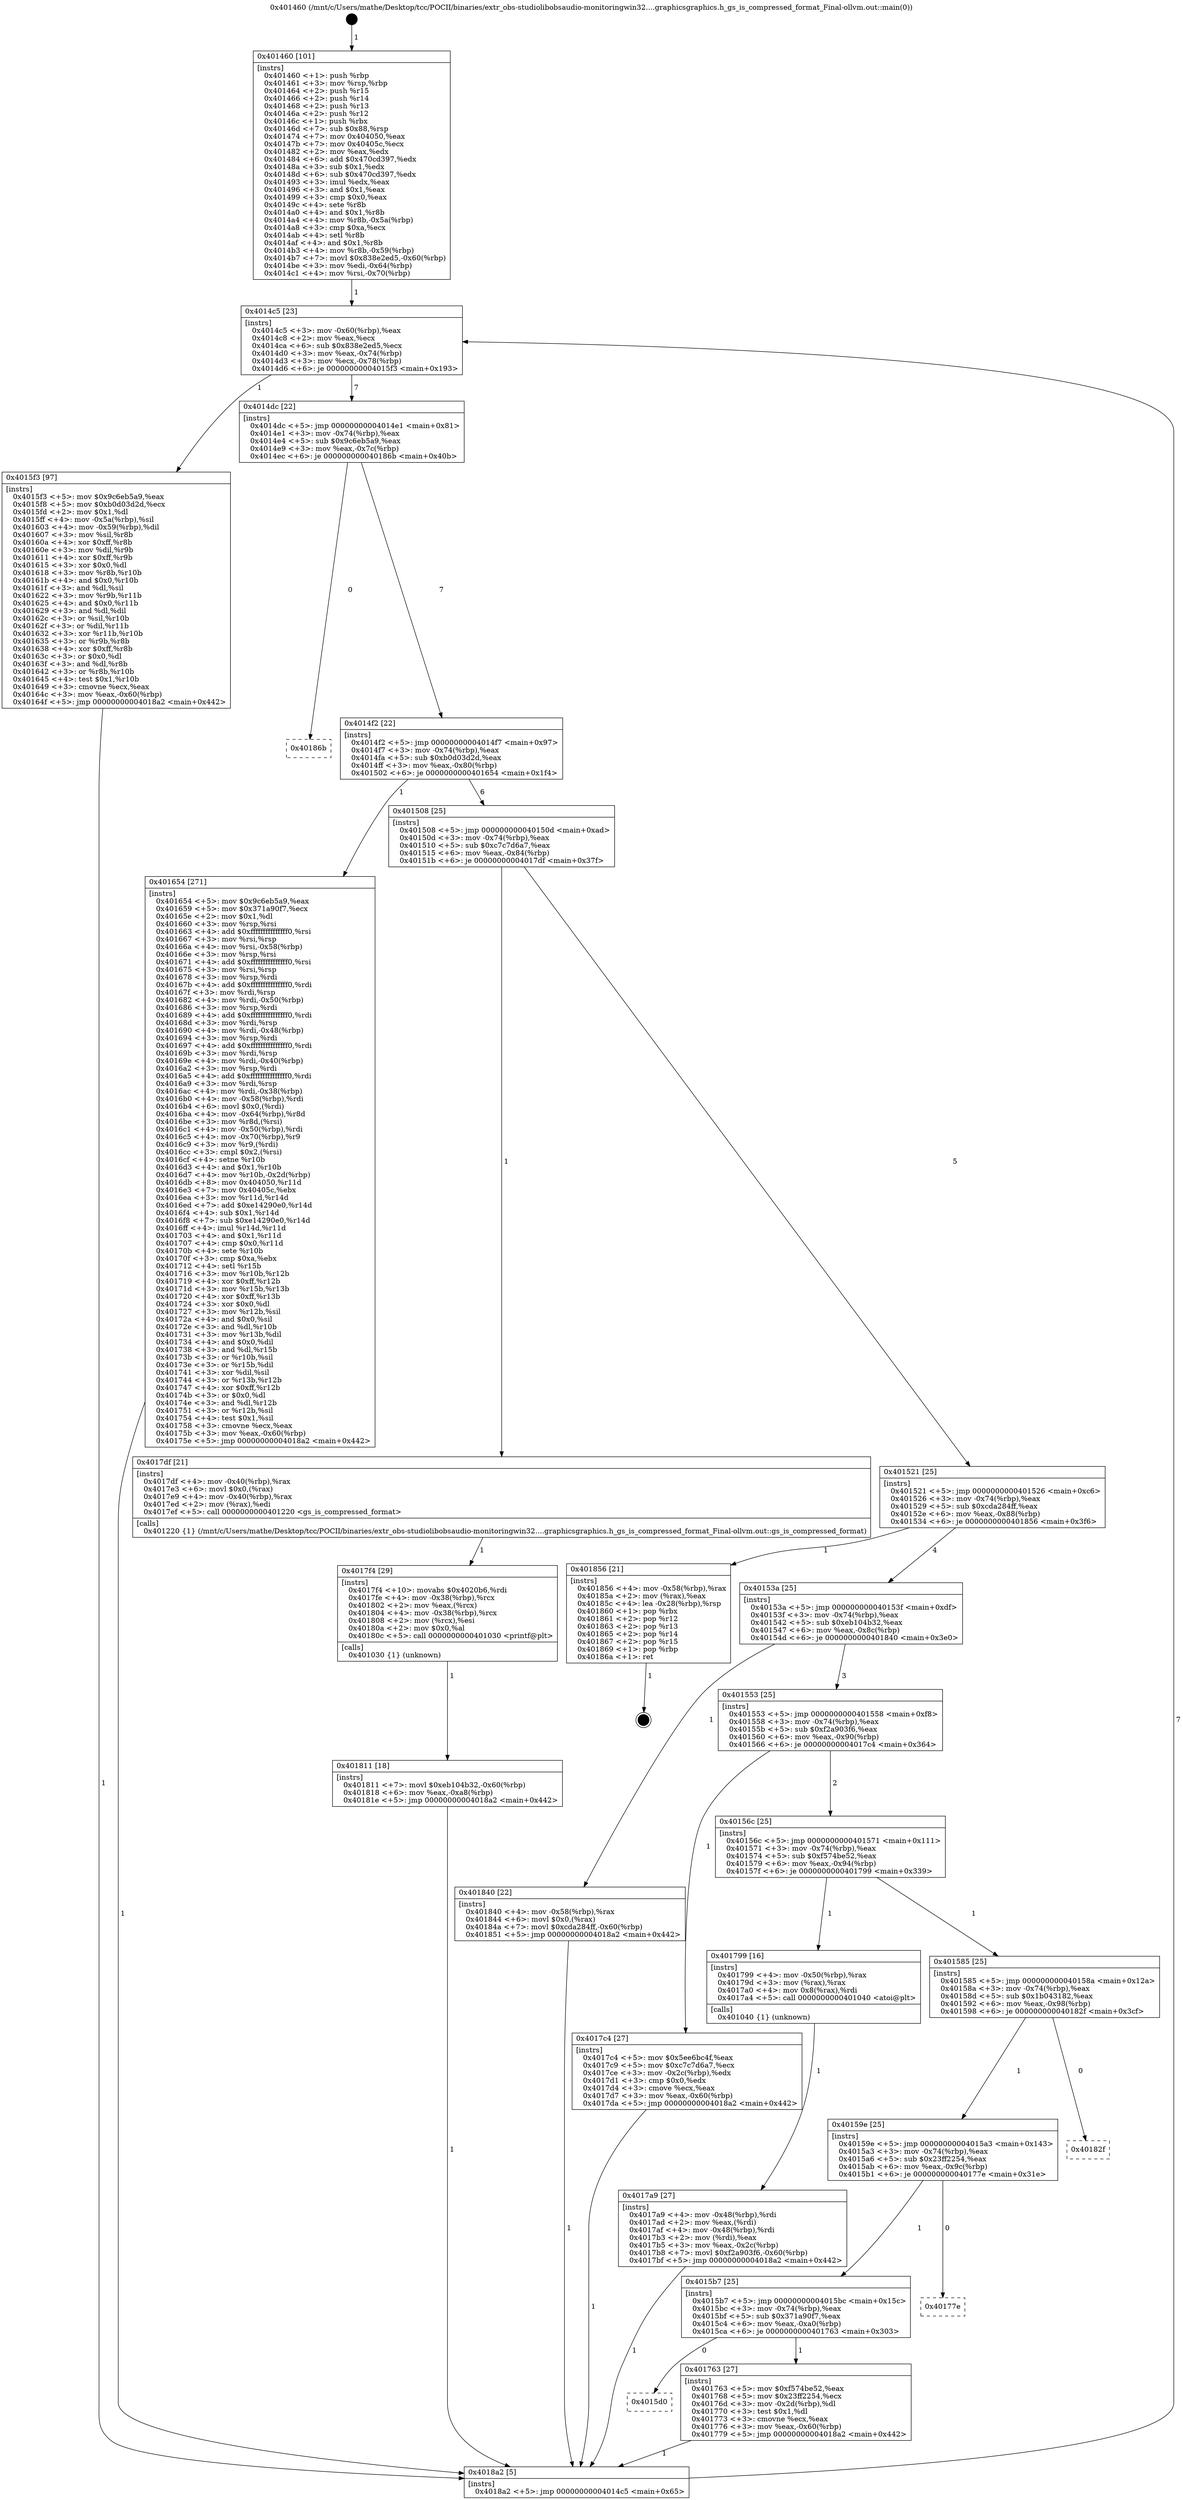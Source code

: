 digraph "0x401460" {
  label = "0x401460 (/mnt/c/Users/mathe/Desktop/tcc/POCII/binaries/extr_obs-studiolibobsaudio-monitoringwin32....graphicsgraphics.h_gs_is_compressed_format_Final-ollvm.out::main(0))"
  labelloc = "t"
  node[shape=record]

  Entry [label="",width=0.3,height=0.3,shape=circle,fillcolor=black,style=filled]
  "0x4014c5" [label="{
     0x4014c5 [23]\l
     | [instrs]\l
     &nbsp;&nbsp;0x4014c5 \<+3\>: mov -0x60(%rbp),%eax\l
     &nbsp;&nbsp;0x4014c8 \<+2\>: mov %eax,%ecx\l
     &nbsp;&nbsp;0x4014ca \<+6\>: sub $0x838e2ed5,%ecx\l
     &nbsp;&nbsp;0x4014d0 \<+3\>: mov %eax,-0x74(%rbp)\l
     &nbsp;&nbsp;0x4014d3 \<+3\>: mov %ecx,-0x78(%rbp)\l
     &nbsp;&nbsp;0x4014d6 \<+6\>: je 00000000004015f3 \<main+0x193\>\l
  }"]
  "0x4015f3" [label="{
     0x4015f3 [97]\l
     | [instrs]\l
     &nbsp;&nbsp;0x4015f3 \<+5\>: mov $0x9c6eb5a9,%eax\l
     &nbsp;&nbsp;0x4015f8 \<+5\>: mov $0xb0d03d2d,%ecx\l
     &nbsp;&nbsp;0x4015fd \<+2\>: mov $0x1,%dl\l
     &nbsp;&nbsp;0x4015ff \<+4\>: mov -0x5a(%rbp),%sil\l
     &nbsp;&nbsp;0x401603 \<+4\>: mov -0x59(%rbp),%dil\l
     &nbsp;&nbsp;0x401607 \<+3\>: mov %sil,%r8b\l
     &nbsp;&nbsp;0x40160a \<+4\>: xor $0xff,%r8b\l
     &nbsp;&nbsp;0x40160e \<+3\>: mov %dil,%r9b\l
     &nbsp;&nbsp;0x401611 \<+4\>: xor $0xff,%r9b\l
     &nbsp;&nbsp;0x401615 \<+3\>: xor $0x0,%dl\l
     &nbsp;&nbsp;0x401618 \<+3\>: mov %r8b,%r10b\l
     &nbsp;&nbsp;0x40161b \<+4\>: and $0x0,%r10b\l
     &nbsp;&nbsp;0x40161f \<+3\>: and %dl,%sil\l
     &nbsp;&nbsp;0x401622 \<+3\>: mov %r9b,%r11b\l
     &nbsp;&nbsp;0x401625 \<+4\>: and $0x0,%r11b\l
     &nbsp;&nbsp;0x401629 \<+3\>: and %dl,%dil\l
     &nbsp;&nbsp;0x40162c \<+3\>: or %sil,%r10b\l
     &nbsp;&nbsp;0x40162f \<+3\>: or %dil,%r11b\l
     &nbsp;&nbsp;0x401632 \<+3\>: xor %r11b,%r10b\l
     &nbsp;&nbsp;0x401635 \<+3\>: or %r9b,%r8b\l
     &nbsp;&nbsp;0x401638 \<+4\>: xor $0xff,%r8b\l
     &nbsp;&nbsp;0x40163c \<+3\>: or $0x0,%dl\l
     &nbsp;&nbsp;0x40163f \<+3\>: and %dl,%r8b\l
     &nbsp;&nbsp;0x401642 \<+3\>: or %r8b,%r10b\l
     &nbsp;&nbsp;0x401645 \<+4\>: test $0x1,%r10b\l
     &nbsp;&nbsp;0x401649 \<+3\>: cmovne %ecx,%eax\l
     &nbsp;&nbsp;0x40164c \<+3\>: mov %eax,-0x60(%rbp)\l
     &nbsp;&nbsp;0x40164f \<+5\>: jmp 00000000004018a2 \<main+0x442\>\l
  }"]
  "0x4014dc" [label="{
     0x4014dc [22]\l
     | [instrs]\l
     &nbsp;&nbsp;0x4014dc \<+5\>: jmp 00000000004014e1 \<main+0x81\>\l
     &nbsp;&nbsp;0x4014e1 \<+3\>: mov -0x74(%rbp),%eax\l
     &nbsp;&nbsp;0x4014e4 \<+5\>: sub $0x9c6eb5a9,%eax\l
     &nbsp;&nbsp;0x4014e9 \<+3\>: mov %eax,-0x7c(%rbp)\l
     &nbsp;&nbsp;0x4014ec \<+6\>: je 000000000040186b \<main+0x40b\>\l
  }"]
  "0x4018a2" [label="{
     0x4018a2 [5]\l
     | [instrs]\l
     &nbsp;&nbsp;0x4018a2 \<+5\>: jmp 00000000004014c5 \<main+0x65\>\l
  }"]
  "0x401460" [label="{
     0x401460 [101]\l
     | [instrs]\l
     &nbsp;&nbsp;0x401460 \<+1\>: push %rbp\l
     &nbsp;&nbsp;0x401461 \<+3\>: mov %rsp,%rbp\l
     &nbsp;&nbsp;0x401464 \<+2\>: push %r15\l
     &nbsp;&nbsp;0x401466 \<+2\>: push %r14\l
     &nbsp;&nbsp;0x401468 \<+2\>: push %r13\l
     &nbsp;&nbsp;0x40146a \<+2\>: push %r12\l
     &nbsp;&nbsp;0x40146c \<+1\>: push %rbx\l
     &nbsp;&nbsp;0x40146d \<+7\>: sub $0x88,%rsp\l
     &nbsp;&nbsp;0x401474 \<+7\>: mov 0x404050,%eax\l
     &nbsp;&nbsp;0x40147b \<+7\>: mov 0x40405c,%ecx\l
     &nbsp;&nbsp;0x401482 \<+2\>: mov %eax,%edx\l
     &nbsp;&nbsp;0x401484 \<+6\>: add $0x470cd397,%edx\l
     &nbsp;&nbsp;0x40148a \<+3\>: sub $0x1,%edx\l
     &nbsp;&nbsp;0x40148d \<+6\>: sub $0x470cd397,%edx\l
     &nbsp;&nbsp;0x401493 \<+3\>: imul %edx,%eax\l
     &nbsp;&nbsp;0x401496 \<+3\>: and $0x1,%eax\l
     &nbsp;&nbsp;0x401499 \<+3\>: cmp $0x0,%eax\l
     &nbsp;&nbsp;0x40149c \<+4\>: sete %r8b\l
     &nbsp;&nbsp;0x4014a0 \<+4\>: and $0x1,%r8b\l
     &nbsp;&nbsp;0x4014a4 \<+4\>: mov %r8b,-0x5a(%rbp)\l
     &nbsp;&nbsp;0x4014a8 \<+3\>: cmp $0xa,%ecx\l
     &nbsp;&nbsp;0x4014ab \<+4\>: setl %r8b\l
     &nbsp;&nbsp;0x4014af \<+4\>: and $0x1,%r8b\l
     &nbsp;&nbsp;0x4014b3 \<+4\>: mov %r8b,-0x59(%rbp)\l
     &nbsp;&nbsp;0x4014b7 \<+7\>: movl $0x838e2ed5,-0x60(%rbp)\l
     &nbsp;&nbsp;0x4014be \<+3\>: mov %edi,-0x64(%rbp)\l
     &nbsp;&nbsp;0x4014c1 \<+4\>: mov %rsi,-0x70(%rbp)\l
  }"]
  Exit [label="",width=0.3,height=0.3,shape=circle,fillcolor=black,style=filled,peripheries=2]
  "0x40186b" [label="{
     0x40186b\l
  }", style=dashed]
  "0x4014f2" [label="{
     0x4014f2 [22]\l
     | [instrs]\l
     &nbsp;&nbsp;0x4014f2 \<+5\>: jmp 00000000004014f7 \<main+0x97\>\l
     &nbsp;&nbsp;0x4014f7 \<+3\>: mov -0x74(%rbp),%eax\l
     &nbsp;&nbsp;0x4014fa \<+5\>: sub $0xb0d03d2d,%eax\l
     &nbsp;&nbsp;0x4014ff \<+3\>: mov %eax,-0x80(%rbp)\l
     &nbsp;&nbsp;0x401502 \<+6\>: je 0000000000401654 \<main+0x1f4\>\l
  }"]
  "0x401811" [label="{
     0x401811 [18]\l
     | [instrs]\l
     &nbsp;&nbsp;0x401811 \<+7\>: movl $0xeb104b32,-0x60(%rbp)\l
     &nbsp;&nbsp;0x401818 \<+6\>: mov %eax,-0xa8(%rbp)\l
     &nbsp;&nbsp;0x40181e \<+5\>: jmp 00000000004018a2 \<main+0x442\>\l
  }"]
  "0x401654" [label="{
     0x401654 [271]\l
     | [instrs]\l
     &nbsp;&nbsp;0x401654 \<+5\>: mov $0x9c6eb5a9,%eax\l
     &nbsp;&nbsp;0x401659 \<+5\>: mov $0x371a90f7,%ecx\l
     &nbsp;&nbsp;0x40165e \<+2\>: mov $0x1,%dl\l
     &nbsp;&nbsp;0x401660 \<+3\>: mov %rsp,%rsi\l
     &nbsp;&nbsp;0x401663 \<+4\>: add $0xfffffffffffffff0,%rsi\l
     &nbsp;&nbsp;0x401667 \<+3\>: mov %rsi,%rsp\l
     &nbsp;&nbsp;0x40166a \<+4\>: mov %rsi,-0x58(%rbp)\l
     &nbsp;&nbsp;0x40166e \<+3\>: mov %rsp,%rsi\l
     &nbsp;&nbsp;0x401671 \<+4\>: add $0xfffffffffffffff0,%rsi\l
     &nbsp;&nbsp;0x401675 \<+3\>: mov %rsi,%rsp\l
     &nbsp;&nbsp;0x401678 \<+3\>: mov %rsp,%rdi\l
     &nbsp;&nbsp;0x40167b \<+4\>: add $0xfffffffffffffff0,%rdi\l
     &nbsp;&nbsp;0x40167f \<+3\>: mov %rdi,%rsp\l
     &nbsp;&nbsp;0x401682 \<+4\>: mov %rdi,-0x50(%rbp)\l
     &nbsp;&nbsp;0x401686 \<+3\>: mov %rsp,%rdi\l
     &nbsp;&nbsp;0x401689 \<+4\>: add $0xfffffffffffffff0,%rdi\l
     &nbsp;&nbsp;0x40168d \<+3\>: mov %rdi,%rsp\l
     &nbsp;&nbsp;0x401690 \<+4\>: mov %rdi,-0x48(%rbp)\l
     &nbsp;&nbsp;0x401694 \<+3\>: mov %rsp,%rdi\l
     &nbsp;&nbsp;0x401697 \<+4\>: add $0xfffffffffffffff0,%rdi\l
     &nbsp;&nbsp;0x40169b \<+3\>: mov %rdi,%rsp\l
     &nbsp;&nbsp;0x40169e \<+4\>: mov %rdi,-0x40(%rbp)\l
     &nbsp;&nbsp;0x4016a2 \<+3\>: mov %rsp,%rdi\l
     &nbsp;&nbsp;0x4016a5 \<+4\>: add $0xfffffffffffffff0,%rdi\l
     &nbsp;&nbsp;0x4016a9 \<+3\>: mov %rdi,%rsp\l
     &nbsp;&nbsp;0x4016ac \<+4\>: mov %rdi,-0x38(%rbp)\l
     &nbsp;&nbsp;0x4016b0 \<+4\>: mov -0x58(%rbp),%rdi\l
     &nbsp;&nbsp;0x4016b4 \<+6\>: movl $0x0,(%rdi)\l
     &nbsp;&nbsp;0x4016ba \<+4\>: mov -0x64(%rbp),%r8d\l
     &nbsp;&nbsp;0x4016be \<+3\>: mov %r8d,(%rsi)\l
     &nbsp;&nbsp;0x4016c1 \<+4\>: mov -0x50(%rbp),%rdi\l
     &nbsp;&nbsp;0x4016c5 \<+4\>: mov -0x70(%rbp),%r9\l
     &nbsp;&nbsp;0x4016c9 \<+3\>: mov %r9,(%rdi)\l
     &nbsp;&nbsp;0x4016cc \<+3\>: cmpl $0x2,(%rsi)\l
     &nbsp;&nbsp;0x4016cf \<+4\>: setne %r10b\l
     &nbsp;&nbsp;0x4016d3 \<+4\>: and $0x1,%r10b\l
     &nbsp;&nbsp;0x4016d7 \<+4\>: mov %r10b,-0x2d(%rbp)\l
     &nbsp;&nbsp;0x4016db \<+8\>: mov 0x404050,%r11d\l
     &nbsp;&nbsp;0x4016e3 \<+7\>: mov 0x40405c,%ebx\l
     &nbsp;&nbsp;0x4016ea \<+3\>: mov %r11d,%r14d\l
     &nbsp;&nbsp;0x4016ed \<+7\>: add $0xe14290e0,%r14d\l
     &nbsp;&nbsp;0x4016f4 \<+4\>: sub $0x1,%r14d\l
     &nbsp;&nbsp;0x4016f8 \<+7\>: sub $0xe14290e0,%r14d\l
     &nbsp;&nbsp;0x4016ff \<+4\>: imul %r14d,%r11d\l
     &nbsp;&nbsp;0x401703 \<+4\>: and $0x1,%r11d\l
     &nbsp;&nbsp;0x401707 \<+4\>: cmp $0x0,%r11d\l
     &nbsp;&nbsp;0x40170b \<+4\>: sete %r10b\l
     &nbsp;&nbsp;0x40170f \<+3\>: cmp $0xa,%ebx\l
     &nbsp;&nbsp;0x401712 \<+4\>: setl %r15b\l
     &nbsp;&nbsp;0x401716 \<+3\>: mov %r10b,%r12b\l
     &nbsp;&nbsp;0x401719 \<+4\>: xor $0xff,%r12b\l
     &nbsp;&nbsp;0x40171d \<+3\>: mov %r15b,%r13b\l
     &nbsp;&nbsp;0x401720 \<+4\>: xor $0xff,%r13b\l
     &nbsp;&nbsp;0x401724 \<+3\>: xor $0x0,%dl\l
     &nbsp;&nbsp;0x401727 \<+3\>: mov %r12b,%sil\l
     &nbsp;&nbsp;0x40172a \<+4\>: and $0x0,%sil\l
     &nbsp;&nbsp;0x40172e \<+3\>: and %dl,%r10b\l
     &nbsp;&nbsp;0x401731 \<+3\>: mov %r13b,%dil\l
     &nbsp;&nbsp;0x401734 \<+4\>: and $0x0,%dil\l
     &nbsp;&nbsp;0x401738 \<+3\>: and %dl,%r15b\l
     &nbsp;&nbsp;0x40173b \<+3\>: or %r10b,%sil\l
     &nbsp;&nbsp;0x40173e \<+3\>: or %r15b,%dil\l
     &nbsp;&nbsp;0x401741 \<+3\>: xor %dil,%sil\l
     &nbsp;&nbsp;0x401744 \<+3\>: or %r13b,%r12b\l
     &nbsp;&nbsp;0x401747 \<+4\>: xor $0xff,%r12b\l
     &nbsp;&nbsp;0x40174b \<+3\>: or $0x0,%dl\l
     &nbsp;&nbsp;0x40174e \<+3\>: and %dl,%r12b\l
     &nbsp;&nbsp;0x401751 \<+3\>: or %r12b,%sil\l
     &nbsp;&nbsp;0x401754 \<+4\>: test $0x1,%sil\l
     &nbsp;&nbsp;0x401758 \<+3\>: cmovne %ecx,%eax\l
     &nbsp;&nbsp;0x40175b \<+3\>: mov %eax,-0x60(%rbp)\l
     &nbsp;&nbsp;0x40175e \<+5\>: jmp 00000000004018a2 \<main+0x442\>\l
  }"]
  "0x401508" [label="{
     0x401508 [25]\l
     | [instrs]\l
     &nbsp;&nbsp;0x401508 \<+5\>: jmp 000000000040150d \<main+0xad\>\l
     &nbsp;&nbsp;0x40150d \<+3\>: mov -0x74(%rbp),%eax\l
     &nbsp;&nbsp;0x401510 \<+5\>: sub $0xc7c7d6a7,%eax\l
     &nbsp;&nbsp;0x401515 \<+6\>: mov %eax,-0x84(%rbp)\l
     &nbsp;&nbsp;0x40151b \<+6\>: je 00000000004017df \<main+0x37f\>\l
  }"]
  "0x4017f4" [label="{
     0x4017f4 [29]\l
     | [instrs]\l
     &nbsp;&nbsp;0x4017f4 \<+10\>: movabs $0x4020b6,%rdi\l
     &nbsp;&nbsp;0x4017fe \<+4\>: mov -0x38(%rbp),%rcx\l
     &nbsp;&nbsp;0x401802 \<+2\>: mov %eax,(%rcx)\l
     &nbsp;&nbsp;0x401804 \<+4\>: mov -0x38(%rbp),%rcx\l
     &nbsp;&nbsp;0x401808 \<+2\>: mov (%rcx),%esi\l
     &nbsp;&nbsp;0x40180a \<+2\>: mov $0x0,%al\l
     &nbsp;&nbsp;0x40180c \<+5\>: call 0000000000401030 \<printf@plt\>\l
     | [calls]\l
     &nbsp;&nbsp;0x401030 \{1\} (unknown)\l
  }"]
  "0x4017a9" [label="{
     0x4017a9 [27]\l
     | [instrs]\l
     &nbsp;&nbsp;0x4017a9 \<+4\>: mov -0x48(%rbp),%rdi\l
     &nbsp;&nbsp;0x4017ad \<+2\>: mov %eax,(%rdi)\l
     &nbsp;&nbsp;0x4017af \<+4\>: mov -0x48(%rbp),%rdi\l
     &nbsp;&nbsp;0x4017b3 \<+2\>: mov (%rdi),%eax\l
     &nbsp;&nbsp;0x4017b5 \<+3\>: mov %eax,-0x2c(%rbp)\l
     &nbsp;&nbsp;0x4017b8 \<+7\>: movl $0xf2a903f6,-0x60(%rbp)\l
     &nbsp;&nbsp;0x4017bf \<+5\>: jmp 00000000004018a2 \<main+0x442\>\l
  }"]
  "0x4017df" [label="{
     0x4017df [21]\l
     | [instrs]\l
     &nbsp;&nbsp;0x4017df \<+4\>: mov -0x40(%rbp),%rax\l
     &nbsp;&nbsp;0x4017e3 \<+6\>: movl $0x0,(%rax)\l
     &nbsp;&nbsp;0x4017e9 \<+4\>: mov -0x40(%rbp),%rax\l
     &nbsp;&nbsp;0x4017ed \<+2\>: mov (%rax),%edi\l
     &nbsp;&nbsp;0x4017ef \<+5\>: call 0000000000401220 \<gs_is_compressed_format\>\l
     | [calls]\l
     &nbsp;&nbsp;0x401220 \{1\} (/mnt/c/Users/mathe/Desktop/tcc/POCII/binaries/extr_obs-studiolibobsaudio-monitoringwin32....graphicsgraphics.h_gs_is_compressed_format_Final-ollvm.out::gs_is_compressed_format)\l
  }"]
  "0x401521" [label="{
     0x401521 [25]\l
     | [instrs]\l
     &nbsp;&nbsp;0x401521 \<+5\>: jmp 0000000000401526 \<main+0xc6\>\l
     &nbsp;&nbsp;0x401526 \<+3\>: mov -0x74(%rbp),%eax\l
     &nbsp;&nbsp;0x401529 \<+5\>: sub $0xcda284ff,%eax\l
     &nbsp;&nbsp;0x40152e \<+6\>: mov %eax,-0x88(%rbp)\l
     &nbsp;&nbsp;0x401534 \<+6\>: je 0000000000401856 \<main+0x3f6\>\l
  }"]
  "0x4015d0" [label="{
     0x4015d0\l
  }", style=dashed]
  "0x401856" [label="{
     0x401856 [21]\l
     | [instrs]\l
     &nbsp;&nbsp;0x401856 \<+4\>: mov -0x58(%rbp),%rax\l
     &nbsp;&nbsp;0x40185a \<+2\>: mov (%rax),%eax\l
     &nbsp;&nbsp;0x40185c \<+4\>: lea -0x28(%rbp),%rsp\l
     &nbsp;&nbsp;0x401860 \<+1\>: pop %rbx\l
     &nbsp;&nbsp;0x401861 \<+2\>: pop %r12\l
     &nbsp;&nbsp;0x401863 \<+2\>: pop %r13\l
     &nbsp;&nbsp;0x401865 \<+2\>: pop %r14\l
     &nbsp;&nbsp;0x401867 \<+2\>: pop %r15\l
     &nbsp;&nbsp;0x401869 \<+1\>: pop %rbp\l
     &nbsp;&nbsp;0x40186a \<+1\>: ret\l
  }"]
  "0x40153a" [label="{
     0x40153a [25]\l
     | [instrs]\l
     &nbsp;&nbsp;0x40153a \<+5\>: jmp 000000000040153f \<main+0xdf\>\l
     &nbsp;&nbsp;0x40153f \<+3\>: mov -0x74(%rbp),%eax\l
     &nbsp;&nbsp;0x401542 \<+5\>: sub $0xeb104b32,%eax\l
     &nbsp;&nbsp;0x401547 \<+6\>: mov %eax,-0x8c(%rbp)\l
     &nbsp;&nbsp;0x40154d \<+6\>: je 0000000000401840 \<main+0x3e0\>\l
  }"]
  "0x401763" [label="{
     0x401763 [27]\l
     | [instrs]\l
     &nbsp;&nbsp;0x401763 \<+5\>: mov $0xf574be52,%eax\l
     &nbsp;&nbsp;0x401768 \<+5\>: mov $0x23ff2254,%ecx\l
     &nbsp;&nbsp;0x40176d \<+3\>: mov -0x2d(%rbp),%dl\l
     &nbsp;&nbsp;0x401770 \<+3\>: test $0x1,%dl\l
     &nbsp;&nbsp;0x401773 \<+3\>: cmovne %ecx,%eax\l
     &nbsp;&nbsp;0x401776 \<+3\>: mov %eax,-0x60(%rbp)\l
     &nbsp;&nbsp;0x401779 \<+5\>: jmp 00000000004018a2 \<main+0x442\>\l
  }"]
  "0x401840" [label="{
     0x401840 [22]\l
     | [instrs]\l
     &nbsp;&nbsp;0x401840 \<+4\>: mov -0x58(%rbp),%rax\l
     &nbsp;&nbsp;0x401844 \<+6\>: movl $0x0,(%rax)\l
     &nbsp;&nbsp;0x40184a \<+7\>: movl $0xcda284ff,-0x60(%rbp)\l
     &nbsp;&nbsp;0x401851 \<+5\>: jmp 00000000004018a2 \<main+0x442\>\l
  }"]
  "0x401553" [label="{
     0x401553 [25]\l
     | [instrs]\l
     &nbsp;&nbsp;0x401553 \<+5\>: jmp 0000000000401558 \<main+0xf8\>\l
     &nbsp;&nbsp;0x401558 \<+3\>: mov -0x74(%rbp),%eax\l
     &nbsp;&nbsp;0x40155b \<+5\>: sub $0xf2a903f6,%eax\l
     &nbsp;&nbsp;0x401560 \<+6\>: mov %eax,-0x90(%rbp)\l
     &nbsp;&nbsp;0x401566 \<+6\>: je 00000000004017c4 \<main+0x364\>\l
  }"]
  "0x4015b7" [label="{
     0x4015b7 [25]\l
     | [instrs]\l
     &nbsp;&nbsp;0x4015b7 \<+5\>: jmp 00000000004015bc \<main+0x15c\>\l
     &nbsp;&nbsp;0x4015bc \<+3\>: mov -0x74(%rbp),%eax\l
     &nbsp;&nbsp;0x4015bf \<+5\>: sub $0x371a90f7,%eax\l
     &nbsp;&nbsp;0x4015c4 \<+6\>: mov %eax,-0xa0(%rbp)\l
     &nbsp;&nbsp;0x4015ca \<+6\>: je 0000000000401763 \<main+0x303\>\l
  }"]
  "0x4017c4" [label="{
     0x4017c4 [27]\l
     | [instrs]\l
     &nbsp;&nbsp;0x4017c4 \<+5\>: mov $0x5ee6bc4f,%eax\l
     &nbsp;&nbsp;0x4017c9 \<+5\>: mov $0xc7c7d6a7,%ecx\l
     &nbsp;&nbsp;0x4017ce \<+3\>: mov -0x2c(%rbp),%edx\l
     &nbsp;&nbsp;0x4017d1 \<+3\>: cmp $0x0,%edx\l
     &nbsp;&nbsp;0x4017d4 \<+3\>: cmove %ecx,%eax\l
     &nbsp;&nbsp;0x4017d7 \<+3\>: mov %eax,-0x60(%rbp)\l
     &nbsp;&nbsp;0x4017da \<+5\>: jmp 00000000004018a2 \<main+0x442\>\l
  }"]
  "0x40156c" [label="{
     0x40156c [25]\l
     | [instrs]\l
     &nbsp;&nbsp;0x40156c \<+5\>: jmp 0000000000401571 \<main+0x111\>\l
     &nbsp;&nbsp;0x401571 \<+3\>: mov -0x74(%rbp),%eax\l
     &nbsp;&nbsp;0x401574 \<+5\>: sub $0xf574be52,%eax\l
     &nbsp;&nbsp;0x401579 \<+6\>: mov %eax,-0x94(%rbp)\l
     &nbsp;&nbsp;0x40157f \<+6\>: je 0000000000401799 \<main+0x339\>\l
  }"]
  "0x40177e" [label="{
     0x40177e\l
  }", style=dashed]
  "0x401799" [label="{
     0x401799 [16]\l
     | [instrs]\l
     &nbsp;&nbsp;0x401799 \<+4\>: mov -0x50(%rbp),%rax\l
     &nbsp;&nbsp;0x40179d \<+3\>: mov (%rax),%rax\l
     &nbsp;&nbsp;0x4017a0 \<+4\>: mov 0x8(%rax),%rdi\l
     &nbsp;&nbsp;0x4017a4 \<+5\>: call 0000000000401040 \<atoi@plt\>\l
     | [calls]\l
     &nbsp;&nbsp;0x401040 \{1\} (unknown)\l
  }"]
  "0x401585" [label="{
     0x401585 [25]\l
     | [instrs]\l
     &nbsp;&nbsp;0x401585 \<+5\>: jmp 000000000040158a \<main+0x12a\>\l
     &nbsp;&nbsp;0x40158a \<+3\>: mov -0x74(%rbp),%eax\l
     &nbsp;&nbsp;0x40158d \<+5\>: sub $0x1b043182,%eax\l
     &nbsp;&nbsp;0x401592 \<+6\>: mov %eax,-0x98(%rbp)\l
     &nbsp;&nbsp;0x401598 \<+6\>: je 000000000040182f \<main+0x3cf\>\l
  }"]
  "0x40159e" [label="{
     0x40159e [25]\l
     | [instrs]\l
     &nbsp;&nbsp;0x40159e \<+5\>: jmp 00000000004015a3 \<main+0x143\>\l
     &nbsp;&nbsp;0x4015a3 \<+3\>: mov -0x74(%rbp),%eax\l
     &nbsp;&nbsp;0x4015a6 \<+5\>: sub $0x23ff2254,%eax\l
     &nbsp;&nbsp;0x4015ab \<+6\>: mov %eax,-0x9c(%rbp)\l
     &nbsp;&nbsp;0x4015b1 \<+6\>: je 000000000040177e \<main+0x31e\>\l
  }"]
  "0x40182f" [label="{
     0x40182f\l
  }", style=dashed]
  Entry -> "0x401460" [label=" 1"]
  "0x4014c5" -> "0x4015f3" [label=" 1"]
  "0x4014c5" -> "0x4014dc" [label=" 7"]
  "0x4015f3" -> "0x4018a2" [label=" 1"]
  "0x401460" -> "0x4014c5" [label=" 1"]
  "0x4018a2" -> "0x4014c5" [label=" 7"]
  "0x401856" -> Exit [label=" 1"]
  "0x4014dc" -> "0x40186b" [label=" 0"]
  "0x4014dc" -> "0x4014f2" [label=" 7"]
  "0x401840" -> "0x4018a2" [label=" 1"]
  "0x4014f2" -> "0x401654" [label=" 1"]
  "0x4014f2" -> "0x401508" [label=" 6"]
  "0x401811" -> "0x4018a2" [label=" 1"]
  "0x401654" -> "0x4018a2" [label=" 1"]
  "0x4017f4" -> "0x401811" [label=" 1"]
  "0x401508" -> "0x4017df" [label=" 1"]
  "0x401508" -> "0x401521" [label=" 5"]
  "0x4017df" -> "0x4017f4" [label=" 1"]
  "0x401521" -> "0x401856" [label=" 1"]
  "0x401521" -> "0x40153a" [label=" 4"]
  "0x4017c4" -> "0x4018a2" [label=" 1"]
  "0x40153a" -> "0x401840" [label=" 1"]
  "0x40153a" -> "0x401553" [label=" 3"]
  "0x4017a9" -> "0x4018a2" [label=" 1"]
  "0x401553" -> "0x4017c4" [label=" 1"]
  "0x401553" -> "0x40156c" [label=" 2"]
  "0x401763" -> "0x4018a2" [label=" 1"]
  "0x40156c" -> "0x401799" [label=" 1"]
  "0x40156c" -> "0x401585" [label=" 1"]
  "0x4015b7" -> "0x4015d0" [label=" 0"]
  "0x401585" -> "0x40182f" [label=" 0"]
  "0x401585" -> "0x40159e" [label=" 1"]
  "0x4015b7" -> "0x401763" [label=" 1"]
  "0x40159e" -> "0x40177e" [label=" 0"]
  "0x40159e" -> "0x4015b7" [label=" 1"]
  "0x401799" -> "0x4017a9" [label=" 1"]
}
